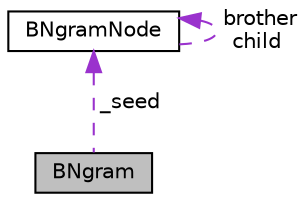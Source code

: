 digraph "BNgram"
{
  edge [fontname="Helvetica",fontsize="10",labelfontname="Helvetica",labelfontsize="10"];
  node [fontname="Helvetica",fontsize="10",shape=record];
  Node1 [label="BNgram",height=0.2,width=0.4,color="black", fillcolor="grey75", style="filled" fontcolor="black"];
  Node2 -> Node1 [dir="back",color="darkorchid3",fontsize="10",style="dashed",label=" _seed" ,fontname="Helvetica"];
  Node2 [label="BNgramNode",height=0.2,width=0.4,color="black", fillcolor="white", style="filled",URL="$structBNgramNode.html"];
  Node2 -> Node2 [dir="back",color="darkorchid3",fontsize="10",style="dashed",label=" brother\nchild" ,fontname="Helvetica"];
}
